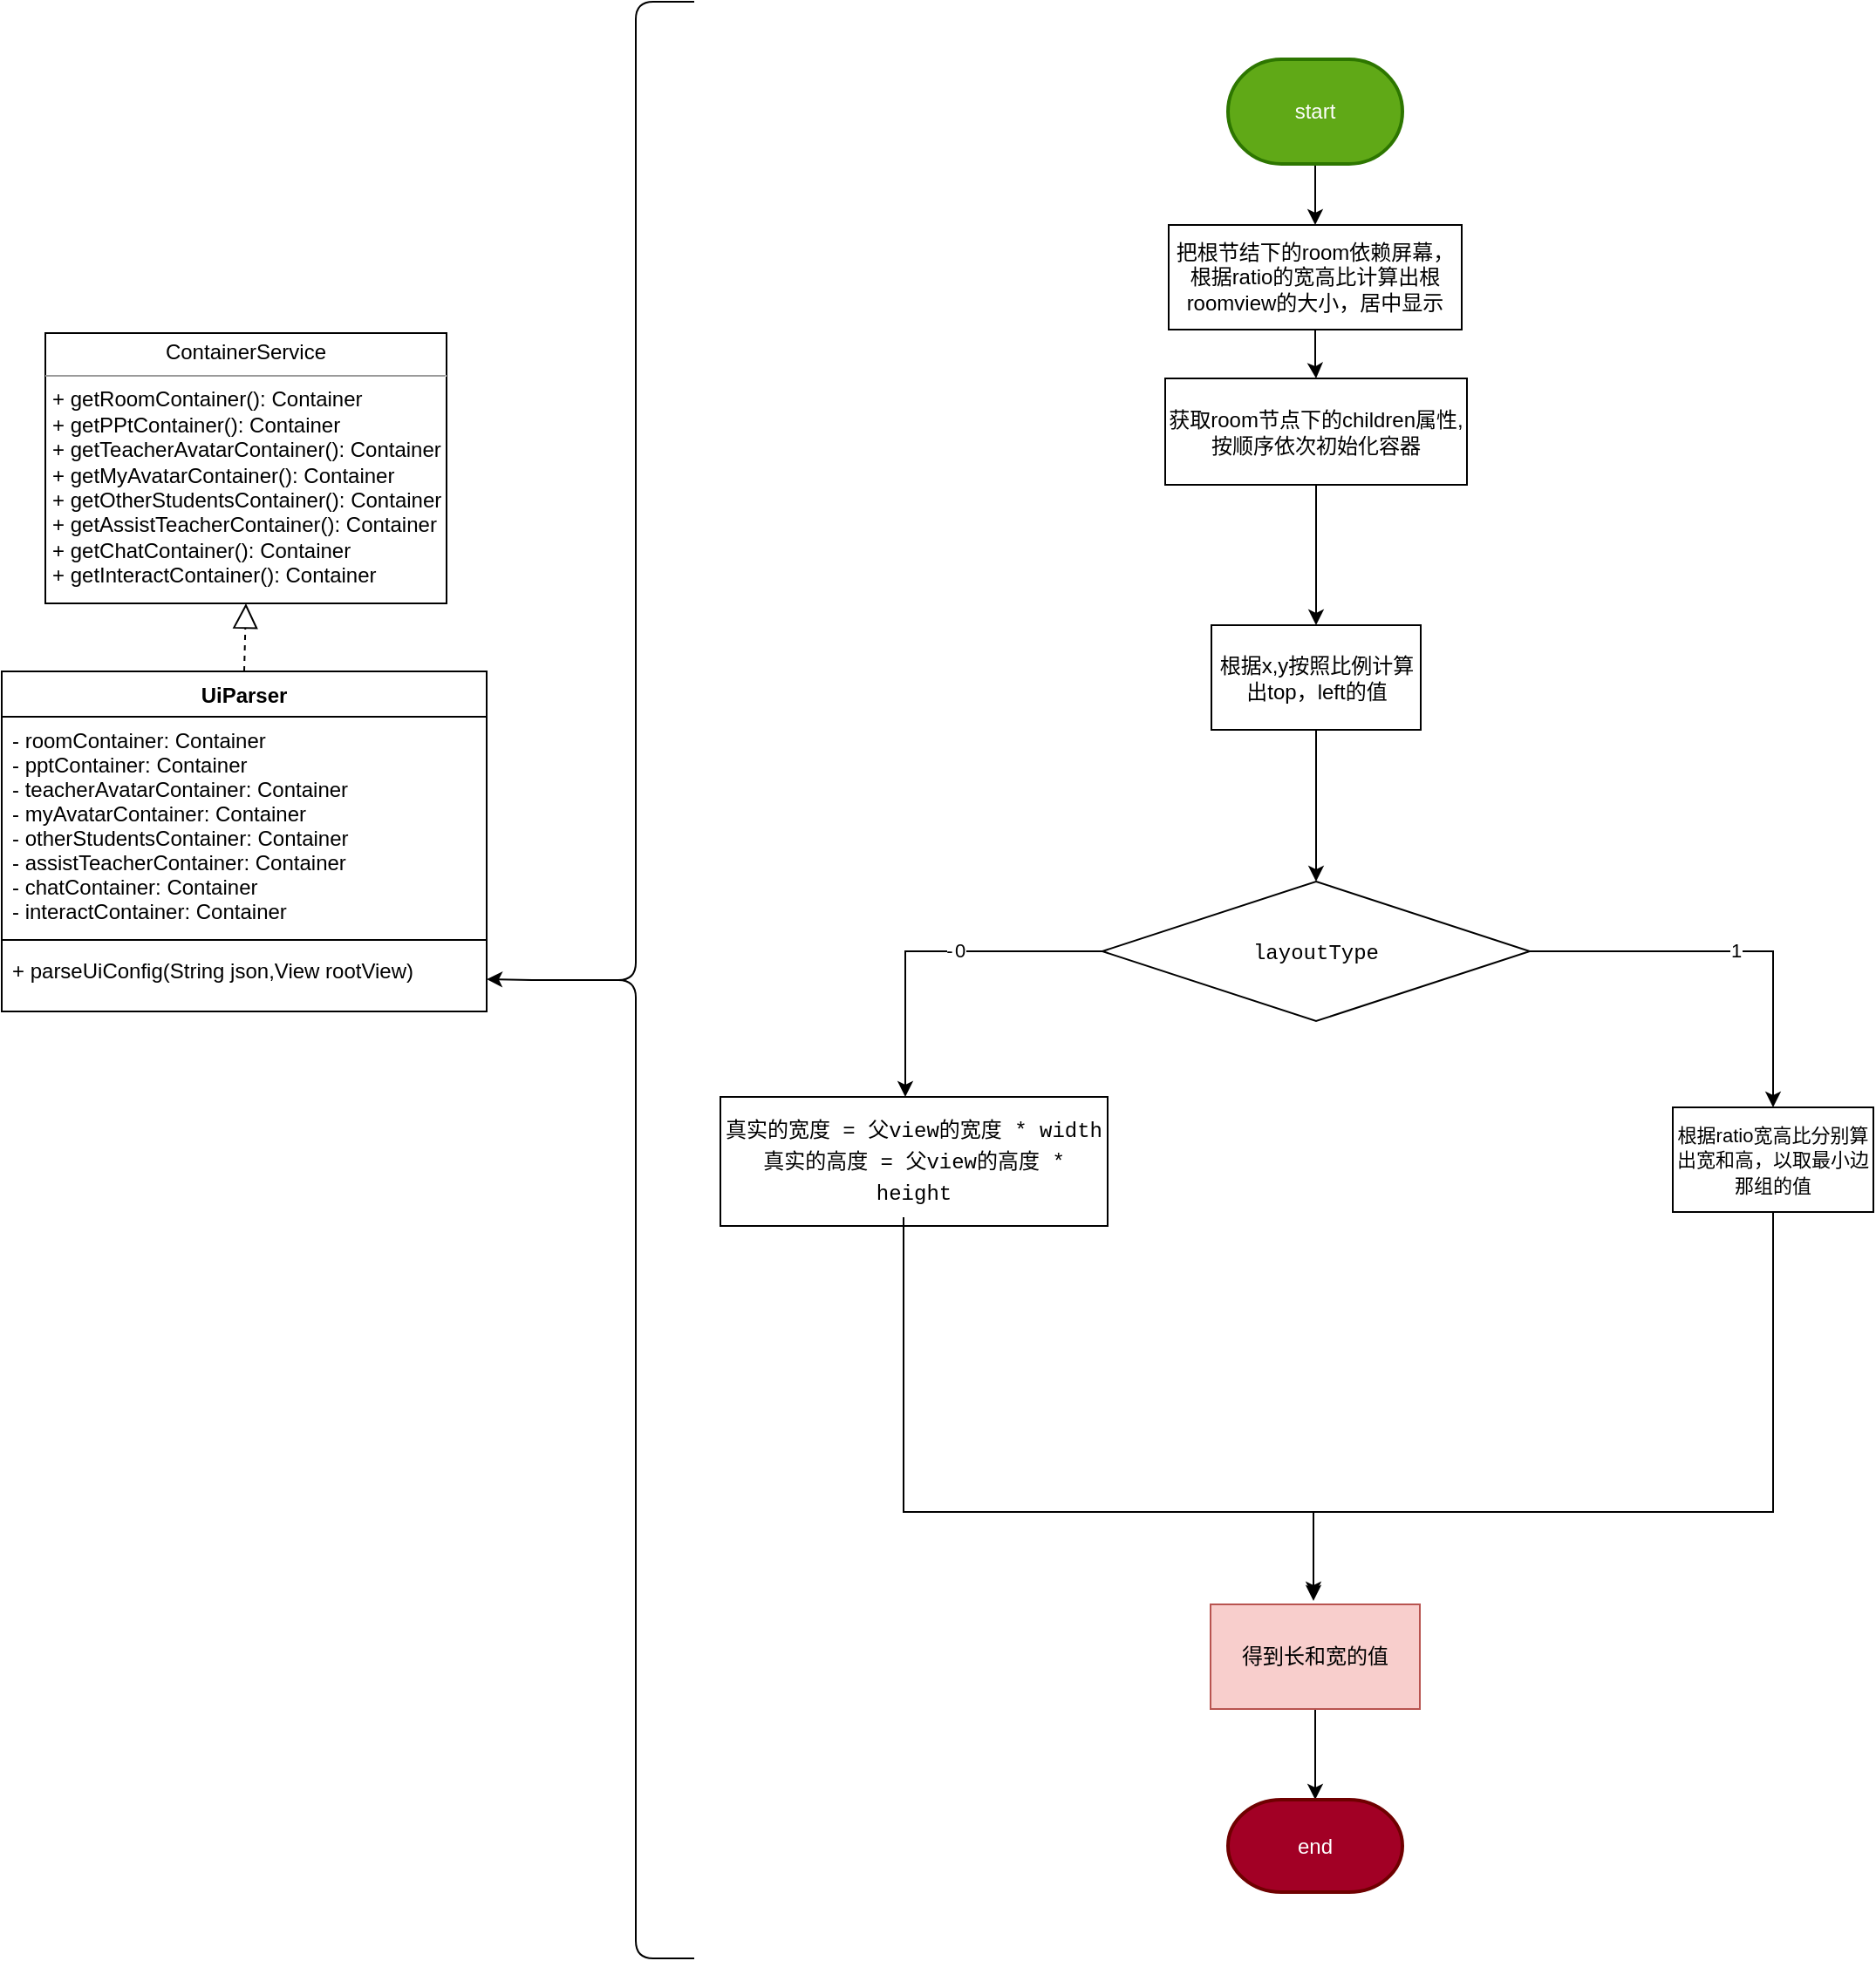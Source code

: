 <mxfile version="14.9.6" type="device"><diagram id="C5RBs43oDa-KdzZeNtuy" name="Page-1"><mxGraphModel dx="1351" dy="960" grid="0" gridSize="10" guides="0" tooltips="1" connect="1" arrows="1" fold="1" page="1" pageScale="1" pageWidth="1169" pageHeight="1654" math="0" shadow="0"><root><mxCell id="WIyWlLk6GJQsqaUBKTNV-0"/><mxCell id="WIyWlLk6GJQsqaUBKTNV-1" parent="WIyWlLk6GJQsqaUBKTNV-0"/><mxCell id="HbjvcAHFf0g6dWcbL0tZ-0" value="&lt;p style=&quot;margin: 0px ; margin-top: 4px ; text-align: center&quot;&gt;ContainerService&lt;/p&gt;&lt;hr size=&quot;1&quot;&gt;&lt;p style=&quot;margin: 0px ; margin-left: 4px&quot;&gt;+ getRoomContainer(): Container&lt;br&gt;+ getPPtContainer(): Container&lt;/p&gt;&lt;p style=&quot;margin: 0px ; margin-left: 4px&quot;&gt;+ getTeacherAvatarContainer(): Container&lt;/p&gt;&lt;p style=&quot;margin: 0px ; margin-left: 4px&quot;&gt;+ getMyAvatarContainer(): Container&lt;/p&gt;&lt;p style=&quot;margin: 0px ; margin-left: 4px&quot;&gt;+ getOtherStudentsContainer(): Container&lt;/p&gt;&lt;p style=&quot;margin: 0px ; margin-left: 4px&quot;&gt;+ getAssistTeacherContainer(): Container&lt;/p&gt;&lt;p style=&quot;margin: 0px ; margin-left: 4px&quot;&gt;+ getChatContainer(): Container&lt;/p&gt;&lt;p style=&quot;margin: 0px ; margin-left: 4px&quot;&gt;+ getInteractContainer(): Container&lt;/p&gt;" style="verticalAlign=top;align=left;overflow=fill;fontSize=12;fontFamily=Helvetica;html=1;" parent="WIyWlLk6GJQsqaUBKTNV-1" vertex="1"><mxGeometry x="81" y="405" width="230" height="155" as="geometry"/></mxCell><mxCell id="HbjvcAHFf0g6dWcbL0tZ-3" value="" style="endArrow=block;dashed=1;endFill=0;endSize=12;html=1;exitX=0.5;exitY=0;exitDx=0;exitDy=0;entryX=0.5;entryY=1;entryDx=0;entryDy=0;" parent="WIyWlLk6GJQsqaUBKTNV-1" source="HbjvcAHFf0g6dWcbL0tZ-4" target="HbjvcAHFf0g6dWcbL0tZ-0" edge="1"><mxGeometry width="160" relative="1" as="geometry"><mxPoint x="225" y="640" as="sourcePoint"/><mxPoint x="380" y="635" as="targetPoint"/></mxGeometry></mxCell><mxCell id="HbjvcAHFf0g6dWcbL0tZ-4" value="UiParser" style="swimlane;fontStyle=1;align=center;verticalAlign=top;childLayout=stackLayout;horizontal=1;startSize=26;horizontalStack=0;resizeParent=1;resizeParentMax=0;resizeLast=0;collapsible=1;marginBottom=0;" parent="WIyWlLk6GJQsqaUBKTNV-1" vertex="1"><mxGeometry x="56" y="599" width="278" height="195" as="geometry"/></mxCell><mxCell id="HbjvcAHFf0g6dWcbL0tZ-5" value="- roomContainer: Container &#10;- pptContainer: Container&#10;- teacherAvatarContainer: Container&#10;- myAvatarContainer: Container&#10;- otherStudentsContainer: Container&#10;- assistTeacherContainer: Container&#10;- chatContainer: Container&#10;- interactContainer: Container" style="text;strokeColor=none;fillColor=none;align=left;verticalAlign=top;spacingLeft=4;spacingRight=4;overflow=hidden;rotatable=0;points=[[0,0.5],[1,0.5]];portConstraint=eastwest;" parent="HbjvcAHFf0g6dWcbL0tZ-4" vertex="1"><mxGeometry y="26" width="278" height="124" as="geometry"/></mxCell><mxCell id="HbjvcAHFf0g6dWcbL0tZ-6" value="" style="line;strokeWidth=1;fillColor=none;align=left;verticalAlign=middle;spacingTop=-1;spacingLeft=3;spacingRight=3;rotatable=0;labelPosition=right;points=[];portConstraint=eastwest;" parent="HbjvcAHFf0g6dWcbL0tZ-4" vertex="1"><mxGeometry y="150" width="278" height="8" as="geometry"/></mxCell><mxCell id="HbjvcAHFf0g6dWcbL0tZ-7" value="+ parseUiConfig(String json,View rootView)" style="text;strokeColor=none;fillColor=none;align=left;verticalAlign=top;spacingLeft=4;spacingRight=4;overflow=hidden;rotatable=0;points=[[0,0.5],[1,0.5]];portConstraint=eastwest;" parent="HbjvcAHFf0g6dWcbL0tZ-4" vertex="1"><mxGeometry y="158" width="278" height="37" as="geometry"/></mxCell><mxCell id="HbjvcAHFf0g6dWcbL0tZ-9" style="edgeStyle=orthogonalEdgeStyle;rounded=0;orthogonalLoop=1;jettySize=auto;html=1;exitX=0.1;exitY=0.5;exitDx=0;exitDy=0;exitPerimeter=0;entryX=1;entryY=0.5;entryDx=0;entryDy=0;" parent="WIyWlLk6GJQsqaUBKTNV-1" source="HbjvcAHFf0g6dWcbL0tZ-8" target="HbjvcAHFf0g6dWcbL0tZ-7" edge="1"><mxGeometry relative="1" as="geometry"/></mxCell><mxCell id="HbjvcAHFf0g6dWcbL0tZ-8" value="" style="shape=curlyBracket;whiteSpace=wrap;html=1;rounded=1;" parent="WIyWlLk6GJQsqaUBKTNV-1" vertex="1"><mxGeometry x="386" y="215" width="67" height="1122" as="geometry"/></mxCell><mxCell id="HbjvcAHFf0g6dWcbL0tZ-13" value="" style="edgeStyle=orthogonalEdgeStyle;rounded=0;orthogonalLoop=1;jettySize=auto;html=1;" parent="WIyWlLk6GJQsqaUBKTNV-1" source="HbjvcAHFf0g6dWcbL0tZ-11" target="HbjvcAHFf0g6dWcbL0tZ-12" edge="1"><mxGeometry relative="1" as="geometry"/></mxCell><mxCell id="HbjvcAHFf0g6dWcbL0tZ-11" value="把根节结下的room依赖屏幕，根据ratio的宽高比计算出根roomview的大小，居中显示" style="rounded=0;whiteSpace=wrap;html=1;" parent="WIyWlLk6GJQsqaUBKTNV-1" vertex="1"><mxGeometry x="725" y="343" width="168" height="60" as="geometry"/></mxCell><mxCell id="cqr7b40XCDqiSAqts_4S-1" value="" style="edgeStyle=orthogonalEdgeStyle;rounded=0;orthogonalLoop=1;jettySize=auto;html=1;" parent="WIyWlLk6GJQsqaUBKTNV-1" source="HbjvcAHFf0g6dWcbL0tZ-12" target="cqr7b40XCDqiSAqts_4S-0" edge="1"><mxGeometry relative="1" as="geometry"/></mxCell><mxCell id="HbjvcAHFf0g6dWcbL0tZ-12" value="获取room节点下的children属性,按顺序依次初始化容器" style="whiteSpace=wrap;html=1;rounded=0;" parent="WIyWlLk6GJQsqaUBKTNV-1" vertex="1"><mxGeometry x="723" y="431" width="173" height="61" as="geometry"/></mxCell><mxCell id="HbjvcAHFf0g6dWcbL0tZ-40" value="" style="edgeStyle=orthogonalEdgeStyle;rounded=0;orthogonalLoop=1;jettySize=auto;html=1;" parent="WIyWlLk6GJQsqaUBKTNV-1" source="HbjvcAHFf0g6dWcbL0tZ-37" target="HbjvcAHFf0g6dWcbL0tZ-39" edge="1"><mxGeometry relative="1" as="geometry"><Array as="points"><mxPoint x="574" y="760"/></Array></mxGeometry></mxCell><mxCell id="HbjvcAHFf0g6dWcbL0tZ-41" value="-1" style="edgeLabel;html=1;align=center;verticalAlign=middle;resizable=0;points=[];" parent="HbjvcAHFf0g6dWcbL0tZ-40" vertex="1" connectable="0"><mxGeometry x="-0.137" y="-1" relative="1" as="geometry"><mxPoint as="offset"/></mxGeometry></mxCell><mxCell id="HbjvcAHFf0g6dWcbL0tZ-42" value="0" style="edgeLabel;html=1;align=center;verticalAlign=middle;resizable=0;points=[];" parent="HbjvcAHFf0g6dWcbL0tZ-40" vertex="1" connectable="0"><mxGeometry x="-0.16" y="-1" relative="1" as="geometry"><mxPoint as="offset"/></mxGeometry></mxCell><mxCell id="HbjvcAHFf0g6dWcbL0tZ-44" value="" style="edgeStyle=orthogonalEdgeStyle;rounded=0;orthogonalLoop=1;jettySize=auto;html=1;" parent="WIyWlLk6GJQsqaUBKTNV-1" source="HbjvcAHFf0g6dWcbL0tZ-37" target="HbjvcAHFf0g6dWcbL0tZ-43" edge="1"><mxGeometry relative="1" as="geometry"/></mxCell><mxCell id="HbjvcAHFf0g6dWcbL0tZ-45" value="1" style="edgeLabel;html=1;align=center;verticalAlign=middle;resizable=0;points=[];" parent="HbjvcAHFf0g6dWcbL0tZ-44" vertex="1" connectable="0"><mxGeometry x="0.032" y="1" relative="1" as="geometry"><mxPoint as="offset"/></mxGeometry></mxCell><mxCell id="HbjvcAHFf0g6dWcbL0tZ-37" value="&lt;div style=&quot;font-family: &amp;#34;menlo&amp;#34; , &amp;#34;monaco&amp;#34; , &amp;#34;courier new&amp;#34; , monospace ; line-height: 18px&quot;&gt;&lt;span style=&quot;background-color: rgb(255 , 255 , 255)&quot;&gt;layoutType&lt;/span&gt;&lt;/div&gt;" style="rhombus;whiteSpace=wrap;html=1;rounded=0;" parent="WIyWlLk6GJQsqaUBKTNV-1" vertex="1"><mxGeometry x="687" y="719.5" width="245" height="80" as="geometry"/></mxCell><mxCell id="HbjvcAHFf0g6dWcbL0tZ-39" value="&lt;div style=&quot;font-family: &amp;#34;menlo&amp;#34; , &amp;#34;monaco&amp;#34; , &amp;#34;courier new&amp;#34; , monospace ; line-height: 18px&quot;&gt;&lt;span style=&quot;background-color: rgb(255 , 255 , 255)&quot;&gt;真实的宽度 = 父view的宽度 * width&lt;/span&gt;&lt;/div&gt;&lt;div style=&quot;font-family: &amp;#34;menlo&amp;#34; , &amp;#34;monaco&amp;#34; , &amp;#34;courier new&amp;#34; , monospace ; line-height: 18px&quot;&gt;&lt;div style=&quot;line-height: 18px&quot;&gt;&lt;span style=&quot;background-color: rgb(255 , 255 , 255)&quot;&gt;真实的高度 = 父view的高度 * height&lt;/span&gt;&lt;/div&gt;&lt;/div&gt;" style="whiteSpace=wrap;html=1;rounded=0;fillColor=none;" parent="WIyWlLk6GJQsqaUBKTNV-1" vertex="1"><mxGeometry x="468" y="843" width="222" height="74" as="geometry"/></mxCell><mxCell id="HbjvcAHFf0g6dWcbL0tZ-43" value="&lt;span style=&quot;font-size: 11px ; background-color: rgb(255 , 255 , 255)&quot;&gt;根据ratio宽高比分别算出宽和高，以取最小边那组的值&lt;/span&gt;" style="whiteSpace=wrap;html=1;rounded=0;" parent="WIyWlLk6GJQsqaUBKTNV-1" vertex="1"><mxGeometry x="1014" y="849" width="115" height="60" as="geometry"/></mxCell><mxCell id="HbjvcAHFf0g6dWcbL0tZ-76" value="" style="edgeStyle=elbowEdgeStyle;elbow=vertical;endArrow=classic;html=1;entryX=0.5;entryY=0;entryDx=0;entryDy=0;exitX=0.5;exitY=1;exitDx=0;exitDy=0;rounded=0;" parent="WIyWlLk6GJQsqaUBKTNV-1" edge="1"><mxGeometry width="50" height="50" relative="1" as="geometry"><mxPoint x="573" y="912" as="sourcePoint"/><mxPoint x="808" y="1132" as="targetPoint"/><Array as="points"><mxPoint x="690" y="1081"/><mxPoint x="749" y="1086"/><mxPoint x="655" y="1180"/></Array></mxGeometry></mxCell><mxCell id="HbjvcAHFf0g6dWcbL0tZ-77" value="" style="edgeStyle=elbowEdgeStyle;elbow=vertical;endArrow=classic;html=1;rounded=0;exitX=0.5;exitY=1;exitDx=0;exitDy=0;entryX=0.5;entryY=0;entryDx=0;entryDy=0;" parent="WIyWlLk6GJQsqaUBKTNV-1" source="HbjvcAHFf0g6dWcbL0tZ-43" edge="1"><mxGeometry width="50" height="50" relative="1" as="geometry"><mxPoint x="1097" y="926" as="sourcePoint"/><mxPoint x="808" y="1130" as="targetPoint"/><Array as="points"><mxPoint x="941" y="1081"/><mxPoint x="913" y="1178"/><mxPoint x="916" y="1188"/><mxPoint x="1036" y="1174"/></Array></mxGeometry></mxCell><mxCell id="HbjvcAHFf0g6dWcbL0tZ-85" value="" style="edgeStyle=orthogonalEdgeStyle;rounded=0;orthogonalLoop=1;jettySize=auto;html=1;entryX=0.5;entryY=0;entryDx=0;entryDy=0;entryPerimeter=0;" parent="WIyWlLk6GJQsqaUBKTNV-1" source="HbjvcAHFf0g6dWcbL0tZ-79" target="HbjvcAHFf0g6dWcbL0tZ-90" edge="1"><mxGeometry relative="1" as="geometry"><mxPoint x="877" y="1494.5" as="targetPoint"/></mxGeometry></mxCell><mxCell id="HbjvcAHFf0g6dWcbL0tZ-79" value="得到长和宽的值" style="rounded=0;whiteSpace=wrap;html=1;fillColor=#f8cecc;strokeColor=#b85450;" parent="WIyWlLk6GJQsqaUBKTNV-1" vertex="1"><mxGeometry x="749" y="1134" width="120" height="60" as="geometry"/></mxCell><mxCell id="HbjvcAHFf0g6dWcbL0tZ-90" value="end" style="strokeWidth=2;html=1;shape=mxgraph.flowchart.terminator;whiteSpace=wrap;rounded=1;fillColor=#a20025;strokeColor=#6F0000;fontColor=#ffffff;" parent="WIyWlLk6GJQsqaUBKTNV-1" vertex="1"><mxGeometry x="759" y="1246" width="100" height="53" as="geometry"/></mxCell><mxCell id="HbjvcAHFf0g6dWcbL0tZ-93" value="" style="edgeStyle=orthogonalEdgeStyle;rounded=0;orthogonalLoop=1;jettySize=auto;html=1;" parent="WIyWlLk6GJQsqaUBKTNV-1" source="HbjvcAHFf0g6dWcbL0tZ-91" target="HbjvcAHFf0g6dWcbL0tZ-11" edge="1"><mxGeometry relative="1" as="geometry"/></mxCell><mxCell id="HbjvcAHFf0g6dWcbL0tZ-91" value="start" style="strokeWidth=2;html=1;shape=mxgraph.flowchart.terminator;whiteSpace=wrap;rounded=1;fillColor=#60a917;strokeColor=#2D7600;fontColor=#ffffff;" parent="WIyWlLk6GJQsqaUBKTNV-1" vertex="1"><mxGeometry x="759" y="248" width="100" height="60" as="geometry"/></mxCell><mxCell id="cqr7b40XCDqiSAqts_4S-2" value="" style="edgeStyle=orthogonalEdgeStyle;rounded=0;orthogonalLoop=1;jettySize=auto;html=1;" parent="WIyWlLk6GJQsqaUBKTNV-1" source="cqr7b40XCDqiSAqts_4S-0" target="HbjvcAHFf0g6dWcbL0tZ-37" edge="1"><mxGeometry relative="1" as="geometry"/></mxCell><mxCell id="cqr7b40XCDqiSAqts_4S-0" value="根据x,y按照比例计算出top，left的值" style="whiteSpace=wrap;html=1;rounded=0;" parent="WIyWlLk6GJQsqaUBKTNV-1" vertex="1"><mxGeometry x="749.5" y="572.5" width="120" height="60" as="geometry"/></mxCell></root></mxGraphModel></diagram></mxfile>